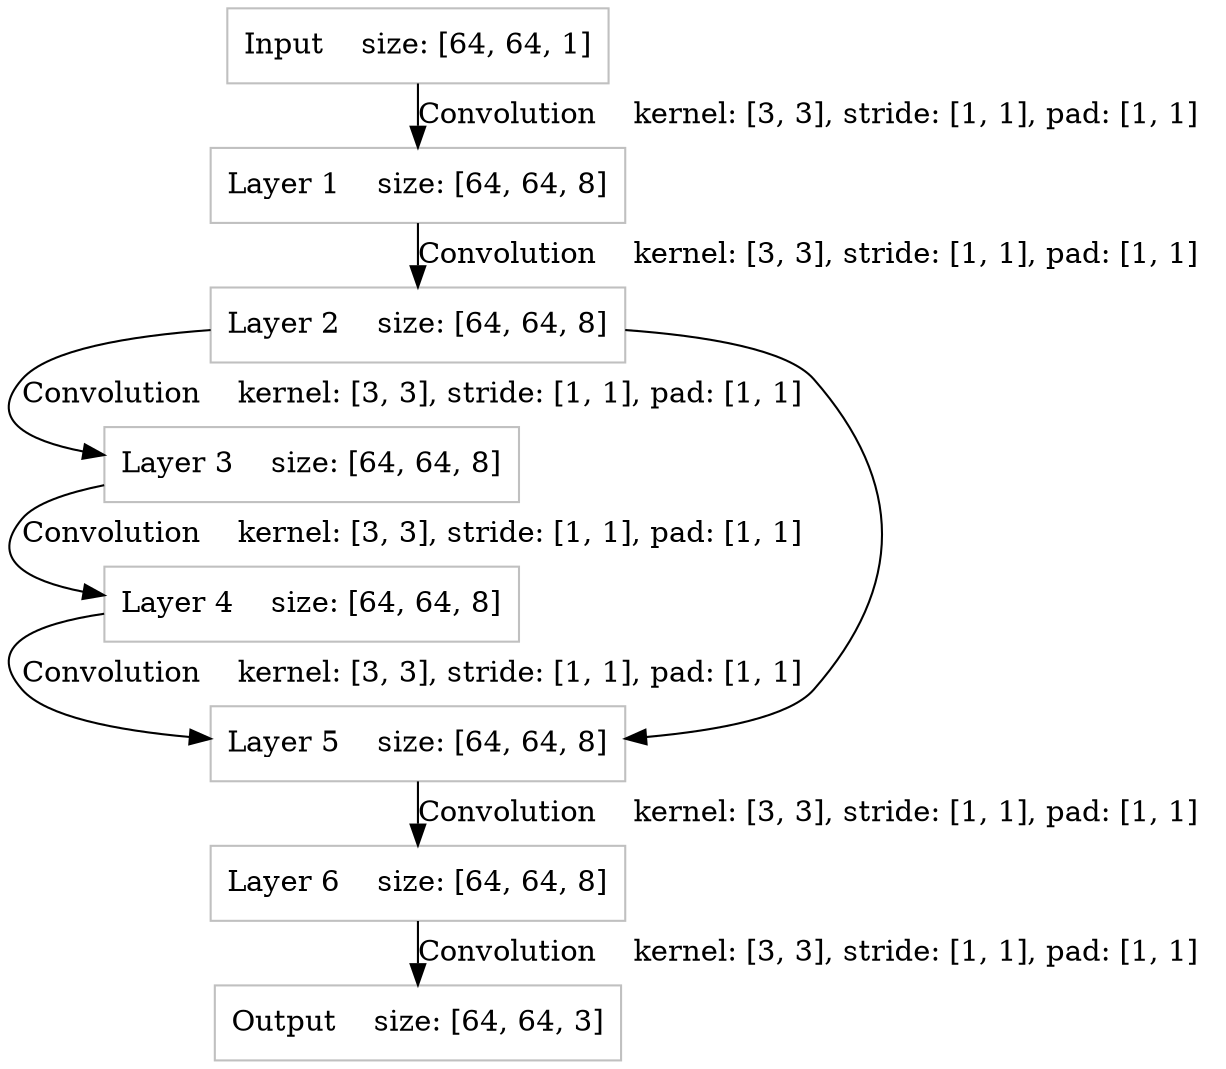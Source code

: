 digraph nn{

edge[
	_color = pink
	nodesep = 0.005
	ranksep = 0.005
	weight = 0.005
	height = 0.005
]
node[
	shape = rectangle 
	color = gray 
	_style = filled
	_width = 0.1
	_height = 0.1
	label = ""
	nodesep = 0.005
	ranksep = 0.005
]
graph[
	nodesep = 0.005
	ranksep = 0.005
	_rankdir = LR
]


Input [label="Input    size: [64, 64, 1]", pos="1,8!"]
Layer1 [label="Layer 1    size: [64, 64, 8]", pos="1,7!"]
Layer2 [label="Layer 2    size: [64, 64, 8]", pos="1,6!"]
Layer3 [label="Layer 3    size: [64, 64, 8]", pos="1,5!"]
Layer4 [label="Layer 4    size: [64, 64, 8]", pos="1,4!"]
Layer5 [label="Layer 5    size: [64, 64, 8]", pos="1,3!"]
Layer6 [label="Layer 6    size: [64, 64, 8]", pos="1,2!"]
Output [label="Output    size: [64, 64, 3]", pos="1,1!"]

Input->Layer1 [label="Convolution    kernel: [3, 3], stride: [1, 1], pad: [1, 1]  "]
Layer1->Layer2 [label="Convolution    kernel: [3, 3], stride: [1, 1], pad: [1, 1]  "]
Layer2->Layer3 [label="Convolution    kernel: [3, 3], stride: [1, 1], pad: [1, 1]  "]
Layer3->Layer4 [label="Convolution    kernel: [3, 3], stride: [1, 1], pad: [1, 1]  "]
Layer4->Layer5 [label="Convolution    kernel: [3, 3], stride: [1, 1], pad: [1, 1]  "]
Layer5->Layer6 [label="Convolution    kernel: [3, 3], stride: [1, 1], pad: [1, 1]  "]
Layer6->Output [label="Convolution    kernel: [3, 3], stride: [1, 1], pad: [1, 1]  "]


Layer2 -> Layer5
}
